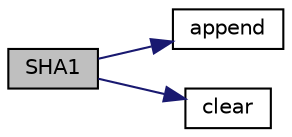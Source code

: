 digraph "SHA1"
{
  bgcolor="transparent";
  edge [fontname="Helvetica",fontsize="10",labelfontname="Helvetica",labelfontsize="10"];
  node [fontname="Helvetica",fontsize="10",shape=record];
  rankdir="LR";
  Node1 [label="SHA1",height=0.2,width=0.4,color="black", fillcolor="grey75", style="filled", fontcolor="black"];
  Node1 -> Node2 [color="midnightblue",fontsize="10",style="solid",fontname="Helvetica"];
  Node2 [label="append",height=0.2,width=0.4,color="black",URL="$a02361.html#a10531cf40950199897efd6f27beb813f",tooltip="Append data for processing. "];
  Node1 -> Node3 [color="midnightblue",fontsize="10",style="solid",fontname="Helvetica"];
  Node3 [label="clear",height=0.2,width=0.4,color="black",URL="$a02361.html#ac8bb3912a3ce86b15842e79d0b421204",tooltip="Reset the hashed data before appending more. "];
}
